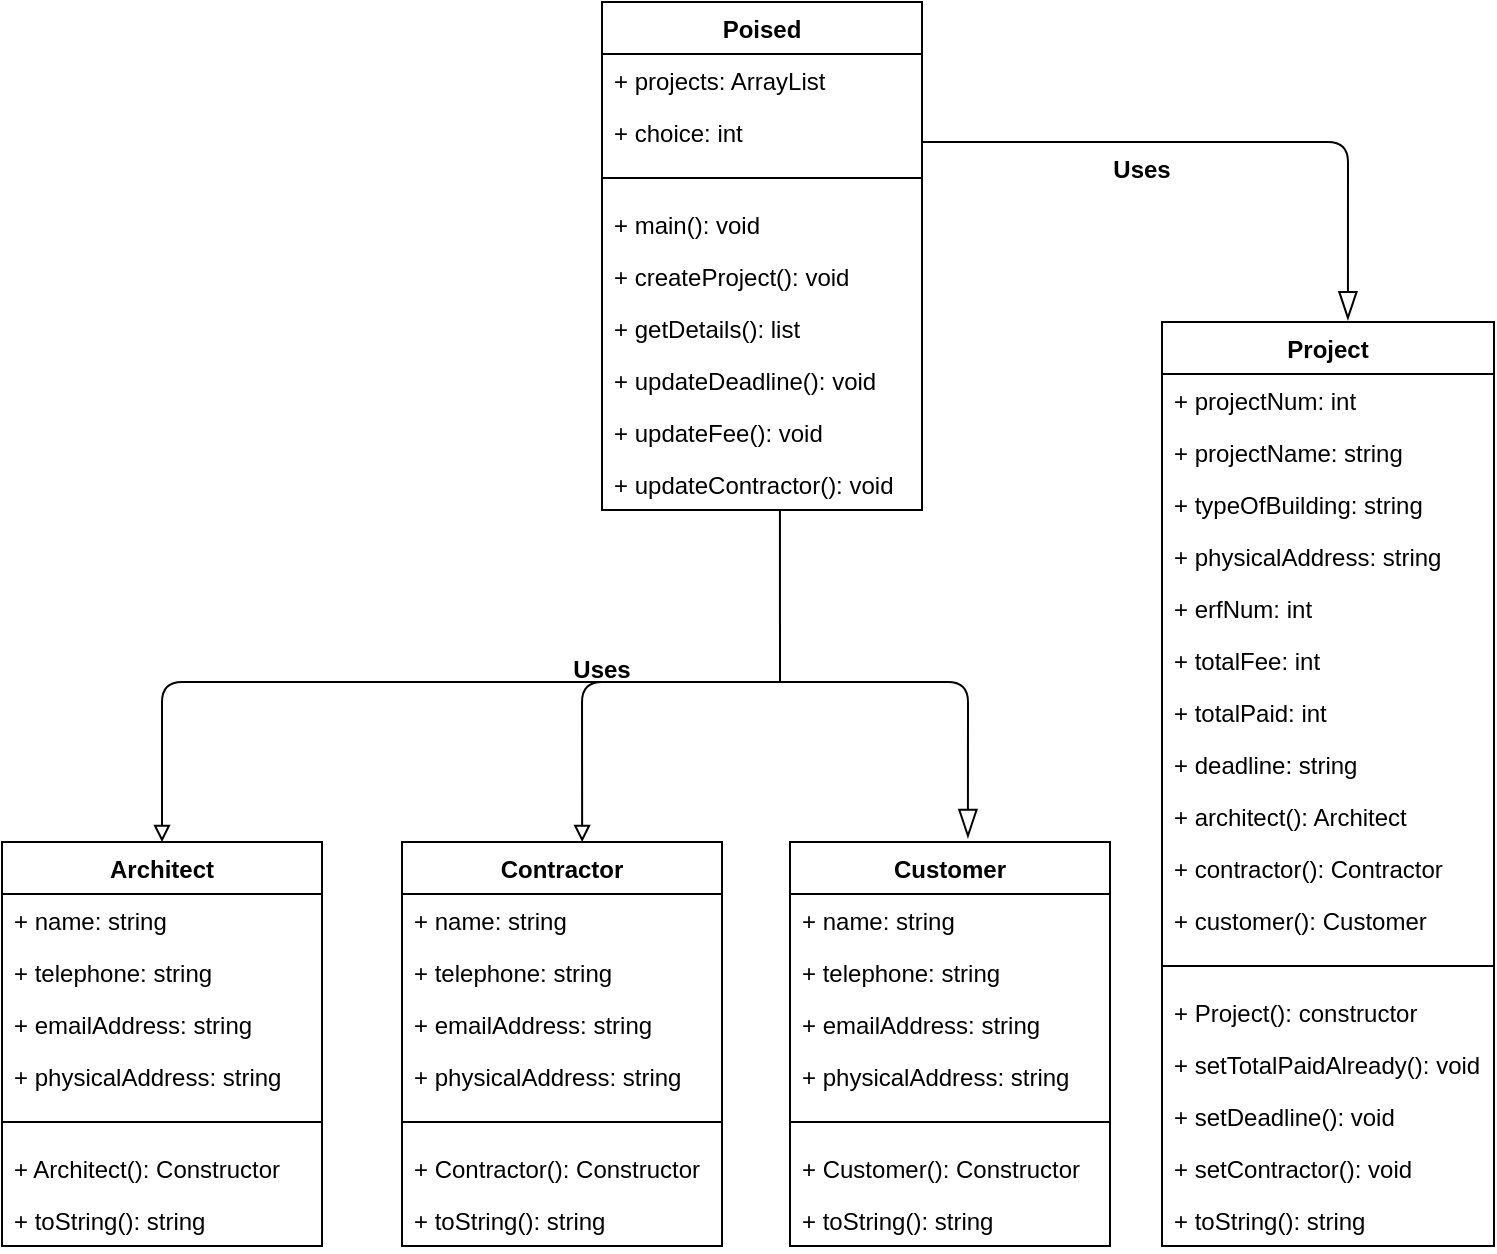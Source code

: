 <mxfile version="14.6.1" type="device"><diagram id="C5RBs43oDa-KdzZeNtuy" name="Page-1"><mxGraphModel dx="1422" dy="794" grid="1" gridSize="10" guides="1" tooltips="1" connect="1" arrows="1" fold="1" page="1" pageScale="1" pageWidth="827" pageHeight="1169" math="0" shadow="0"><root><mxCell id="WIyWlLk6GJQsqaUBKTNV-0"/><mxCell id="WIyWlLk6GJQsqaUBKTNV-1" parent="WIyWlLk6GJQsqaUBKTNV-0"/><mxCell id="GAJDjFGEv1BBkw3zhS1A-11" value="Poised" style="swimlane;fontStyle=1;align=center;verticalAlign=top;childLayout=stackLayout;horizontal=1;startSize=26;horizontalStack=0;resizeParent=1;resizeParentMax=0;resizeLast=0;collapsible=1;marginBottom=0;" vertex="1" parent="WIyWlLk6GJQsqaUBKTNV-1"><mxGeometry x="320" y="10" width="160" height="254" as="geometry"/></mxCell><mxCell id="GAJDjFGEv1BBkw3zhS1A-124" value="" style="endArrow=blockThin;endFill=0;endSize=12;html=1;entryX=0.56;entryY=-0.002;entryDx=0;entryDy=0;entryPerimeter=0;" edge="1" parent="GAJDjFGEv1BBkw3zhS1A-11" target="GAJDjFGEv1BBkw3zhS1A-23"><mxGeometry width="160" relative="1" as="geometry"><mxPoint x="160" y="70" as="sourcePoint"/><mxPoint x="360" y="76" as="targetPoint"/><Array as="points"><mxPoint x="373" y="70"/></Array></mxGeometry></mxCell><mxCell id="GAJDjFGEv1BBkw3zhS1A-12" value="+ projects: ArrayList" style="text;strokeColor=none;fillColor=none;align=left;verticalAlign=top;spacingLeft=4;spacingRight=4;overflow=hidden;rotatable=0;points=[[0,0.5],[1,0.5]];portConstraint=eastwest;" vertex="1" parent="GAJDjFGEv1BBkw3zhS1A-11"><mxGeometry y="26" width="160" height="26" as="geometry"/></mxCell><mxCell id="GAJDjFGEv1BBkw3zhS1A-15" value="+ choice: int" style="text;strokeColor=none;fillColor=none;align=left;verticalAlign=top;spacingLeft=4;spacingRight=4;overflow=hidden;rotatable=0;points=[[0,0.5],[1,0.5]];portConstraint=eastwest;" vertex="1" parent="GAJDjFGEv1BBkw3zhS1A-11"><mxGeometry y="52" width="160" height="26" as="geometry"/></mxCell><mxCell id="GAJDjFGEv1BBkw3zhS1A-13" value="" style="line;strokeWidth=1;fillColor=none;align=left;verticalAlign=middle;spacingTop=-1;spacingLeft=3;spacingRight=3;rotatable=0;labelPosition=right;points=[];portConstraint=eastwest;" vertex="1" parent="GAJDjFGEv1BBkw3zhS1A-11"><mxGeometry y="78" width="160" height="20" as="geometry"/></mxCell><mxCell id="GAJDjFGEv1BBkw3zhS1A-14" value="+ main(): void" style="text;strokeColor=none;fillColor=none;align=left;verticalAlign=top;spacingLeft=4;spacingRight=4;overflow=hidden;rotatable=0;points=[[0,0.5],[1,0.5]];portConstraint=eastwest;" vertex="1" parent="GAJDjFGEv1BBkw3zhS1A-11"><mxGeometry y="98" width="160" height="26" as="geometry"/></mxCell><mxCell id="GAJDjFGEv1BBkw3zhS1A-18" value="+ createProject(): void" style="text;strokeColor=none;fillColor=none;align=left;verticalAlign=top;spacingLeft=4;spacingRight=4;overflow=hidden;rotatable=0;points=[[0,0.5],[1,0.5]];portConstraint=eastwest;" vertex="1" parent="GAJDjFGEv1BBkw3zhS1A-11"><mxGeometry y="124" width="160" height="26" as="geometry"/></mxCell><mxCell id="GAJDjFGEv1BBkw3zhS1A-19" value="+ getDetails(): list" style="text;strokeColor=none;fillColor=none;align=left;verticalAlign=top;spacingLeft=4;spacingRight=4;overflow=hidden;rotatable=0;points=[[0,0.5],[1,0.5]];portConstraint=eastwest;" vertex="1" parent="GAJDjFGEv1BBkw3zhS1A-11"><mxGeometry y="150" width="160" height="26" as="geometry"/></mxCell><mxCell id="GAJDjFGEv1BBkw3zhS1A-20" value="+ updateDeadline(): void" style="text;strokeColor=none;fillColor=none;align=left;verticalAlign=top;spacingLeft=4;spacingRight=4;overflow=hidden;rotatable=0;points=[[0,0.5],[1,0.5]];portConstraint=eastwest;" vertex="1" parent="GAJDjFGEv1BBkw3zhS1A-11"><mxGeometry y="176" width="160" height="26" as="geometry"/></mxCell><mxCell id="GAJDjFGEv1BBkw3zhS1A-21" value="+ updateFee(): void" style="text;strokeColor=none;fillColor=none;align=left;verticalAlign=top;spacingLeft=4;spacingRight=4;overflow=hidden;rotatable=0;points=[[0,0.5],[1,0.5]];portConstraint=eastwest;" vertex="1" parent="GAJDjFGEv1BBkw3zhS1A-11"><mxGeometry y="202" width="160" height="26" as="geometry"/></mxCell><mxCell id="GAJDjFGEv1BBkw3zhS1A-22" value="+ updateContractor(): void" style="text;strokeColor=none;fillColor=none;align=left;verticalAlign=top;spacingLeft=4;spacingRight=4;overflow=hidden;rotatable=0;points=[[0,0.5],[1,0.5]];portConstraint=eastwest;" vertex="1" parent="GAJDjFGEv1BBkw3zhS1A-11"><mxGeometry y="228" width="160" height="26" as="geometry"/></mxCell><mxCell id="GAJDjFGEv1BBkw3zhS1A-23" value="Project" style="swimlane;fontStyle=1;align=center;verticalAlign=top;childLayout=stackLayout;horizontal=1;startSize=26;horizontalStack=0;resizeParent=1;resizeParentMax=0;resizeLast=0;collapsible=1;marginBottom=0;" vertex="1" parent="WIyWlLk6GJQsqaUBKTNV-1"><mxGeometry x="600" y="170" width="166" height="462" as="geometry"/></mxCell><mxCell id="GAJDjFGEv1BBkw3zhS1A-24" value="+ projectNum: int" style="text;strokeColor=none;fillColor=none;align=left;verticalAlign=top;spacingLeft=4;spacingRight=4;overflow=hidden;rotatable=0;points=[[0,0.5],[1,0.5]];portConstraint=eastwest;" vertex="1" parent="GAJDjFGEv1BBkw3zhS1A-23"><mxGeometry y="26" width="166" height="26" as="geometry"/></mxCell><mxCell id="GAJDjFGEv1BBkw3zhS1A-25" value="+ projectName: string" style="text;strokeColor=none;fillColor=none;align=left;verticalAlign=top;spacingLeft=4;spacingRight=4;overflow=hidden;rotatable=0;points=[[0,0.5],[1,0.5]];portConstraint=eastwest;" vertex="1" parent="GAJDjFGEv1BBkw3zhS1A-23"><mxGeometry y="52" width="166" height="26" as="geometry"/></mxCell><mxCell id="GAJDjFGEv1BBkw3zhS1A-33" value="+ typeOfBuilding: string" style="text;strokeColor=none;fillColor=none;align=left;verticalAlign=top;spacingLeft=4;spacingRight=4;overflow=hidden;rotatable=0;points=[[0,0.5],[1,0.5]];portConstraint=eastwest;" vertex="1" parent="GAJDjFGEv1BBkw3zhS1A-23"><mxGeometry y="78" width="166" height="26" as="geometry"/></mxCell><mxCell id="GAJDjFGEv1BBkw3zhS1A-34" value="+ physicalAddress: string" style="text;strokeColor=none;fillColor=none;align=left;verticalAlign=top;spacingLeft=4;spacingRight=4;overflow=hidden;rotatable=0;points=[[0,0.5],[1,0.5]];portConstraint=eastwest;" vertex="1" parent="GAJDjFGEv1BBkw3zhS1A-23"><mxGeometry y="104" width="166" height="26" as="geometry"/></mxCell><mxCell id="GAJDjFGEv1BBkw3zhS1A-35" value="+ erfNum: int" style="text;strokeColor=none;fillColor=none;align=left;verticalAlign=top;spacingLeft=4;spacingRight=4;overflow=hidden;rotatable=0;points=[[0,0.5],[1,0.5]];portConstraint=eastwest;" vertex="1" parent="GAJDjFGEv1BBkw3zhS1A-23"><mxGeometry y="130" width="166" height="26" as="geometry"/></mxCell><mxCell id="GAJDjFGEv1BBkw3zhS1A-36" value="+ totalFee: int" style="text;strokeColor=none;fillColor=none;align=left;verticalAlign=top;spacingLeft=4;spacingRight=4;overflow=hidden;rotatable=0;points=[[0,0.5],[1,0.5]];portConstraint=eastwest;" vertex="1" parent="GAJDjFGEv1BBkw3zhS1A-23"><mxGeometry y="156" width="166" height="26" as="geometry"/></mxCell><mxCell id="GAJDjFGEv1BBkw3zhS1A-37" value="+ totalPaid: int" style="text;strokeColor=none;fillColor=none;align=left;verticalAlign=top;spacingLeft=4;spacingRight=4;overflow=hidden;rotatable=0;points=[[0,0.5],[1,0.5]];portConstraint=eastwest;" vertex="1" parent="GAJDjFGEv1BBkw3zhS1A-23"><mxGeometry y="182" width="166" height="26" as="geometry"/></mxCell><mxCell id="GAJDjFGEv1BBkw3zhS1A-58" value="+ deadline: string" style="text;strokeColor=none;fillColor=none;align=left;verticalAlign=top;spacingLeft=4;spacingRight=4;overflow=hidden;rotatable=0;points=[[0,0.5],[1,0.5]];portConstraint=eastwest;" vertex="1" parent="GAJDjFGEv1BBkw3zhS1A-23"><mxGeometry y="208" width="166" height="26" as="geometry"/></mxCell><mxCell id="GAJDjFGEv1BBkw3zhS1A-60" value="+ architect(): Architect" style="text;strokeColor=none;fillColor=none;align=left;verticalAlign=top;spacingLeft=4;spacingRight=4;overflow=hidden;rotatable=0;points=[[0,0.5],[1,0.5]];portConstraint=eastwest;" vertex="1" parent="GAJDjFGEv1BBkw3zhS1A-23"><mxGeometry y="234" width="166" height="26" as="geometry"/></mxCell><mxCell id="GAJDjFGEv1BBkw3zhS1A-61" value="+ contractor(): Contractor" style="text;strokeColor=none;fillColor=none;align=left;verticalAlign=top;spacingLeft=4;spacingRight=4;overflow=hidden;rotatable=0;points=[[0,0.5],[1,0.5]];portConstraint=eastwest;" vertex="1" parent="GAJDjFGEv1BBkw3zhS1A-23"><mxGeometry y="260" width="166" height="26" as="geometry"/></mxCell><mxCell id="GAJDjFGEv1BBkw3zhS1A-62" value="+ customer(): Customer" style="text;strokeColor=none;fillColor=none;align=left;verticalAlign=top;spacingLeft=4;spacingRight=4;overflow=hidden;rotatable=0;points=[[0,0.5],[1,0.5]];portConstraint=eastwest;" vertex="1" parent="GAJDjFGEv1BBkw3zhS1A-23"><mxGeometry y="286" width="166" height="26" as="geometry"/></mxCell><mxCell id="GAJDjFGEv1BBkw3zhS1A-26" value="" style="line;strokeWidth=1;fillColor=none;align=left;verticalAlign=middle;spacingTop=-1;spacingLeft=3;spacingRight=3;rotatable=0;labelPosition=right;points=[];portConstraint=eastwest;" vertex="1" parent="GAJDjFGEv1BBkw3zhS1A-23"><mxGeometry y="312" width="166" height="20" as="geometry"/></mxCell><mxCell id="GAJDjFGEv1BBkw3zhS1A-27" value="+ Project(): constructor" style="text;strokeColor=none;fillColor=none;align=left;verticalAlign=top;spacingLeft=4;spacingRight=4;overflow=hidden;rotatable=0;points=[[0,0.5],[1,0.5]];portConstraint=eastwest;" vertex="1" parent="GAJDjFGEv1BBkw3zhS1A-23"><mxGeometry y="332" width="166" height="26" as="geometry"/></mxCell><mxCell id="GAJDjFGEv1BBkw3zhS1A-28" value="+ setTotalPaidAlready(): void" style="text;strokeColor=none;fillColor=none;align=left;verticalAlign=top;spacingLeft=4;spacingRight=4;overflow=hidden;rotatable=0;points=[[0,0.5],[1,0.5]];portConstraint=eastwest;" vertex="1" parent="GAJDjFGEv1BBkw3zhS1A-23"><mxGeometry y="358" width="166" height="26" as="geometry"/></mxCell><mxCell id="GAJDjFGEv1BBkw3zhS1A-29" value="+ setDeadline(): void" style="text;strokeColor=none;fillColor=none;align=left;verticalAlign=top;spacingLeft=4;spacingRight=4;overflow=hidden;rotatable=0;points=[[0,0.5],[1,0.5]];portConstraint=eastwest;" vertex="1" parent="GAJDjFGEv1BBkw3zhS1A-23"><mxGeometry y="384" width="166" height="26" as="geometry"/></mxCell><mxCell id="GAJDjFGEv1BBkw3zhS1A-30" value="+ setContractor(): void" style="text;strokeColor=none;fillColor=none;align=left;verticalAlign=top;spacingLeft=4;spacingRight=4;overflow=hidden;rotatable=0;points=[[0,0.5],[1,0.5]];portConstraint=eastwest;" vertex="1" parent="GAJDjFGEv1BBkw3zhS1A-23"><mxGeometry y="410" width="166" height="26" as="geometry"/></mxCell><mxCell id="GAJDjFGEv1BBkw3zhS1A-31" value="+ toString(): string" style="text;strokeColor=none;fillColor=none;align=left;verticalAlign=top;spacingLeft=4;spacingRight=4;overflow=hidden;rotatable=0;points=[[0,0.5],[1,0.5]];portConstraint=eastwest;" vertex="1" parent="GAJDjFGEv1BBkw3zhS1A-23"><mxGeometry y="436" width="166" height="26" as="geometry"/></mxCell><mxCell id="GAJDjFGEv1BBkw3zhS1A-83" value="Architect" style="swimlane;fontStyle=1;align=center;verticalAlign=top;childLayout=stackLayout;horizontal=1;startSize=26;horizontalStack=0;resizeParent=1;resizeParentMax=0;resizeLast=0;collapsible=1;marginBottom=0;" vertex="1" parent="WIyWlLk6GJQsqaUBKTNV-1"><mxGeometry x="20" y="430" width="160" height="202" as="geometry"/></mxCell><mxCell id="GAJDjFGEv1BBkw3zhS1A-84" value="+ name: string" style="text;strokeColor=none;fillColor=none;align=left;verticalAlign=top;spacingLeft=4;spacingRight=4;overflow=hidden;rotatable=0;points=[[0,0.5],[1,0.5]];portConstraint=eastwest;" vertex="1" parent="GAJDjFGEv1BBkw3zhS1A-83"><mxGeometry y="26" width="160" height="26" as="geometry"/></mxCell><mxCell id="GAJDjFGEv1BBkw3zhS1A-85" value="+ telephone: string" style="text;strokeColor=none;fillColor=none;align=left;verticalAlign=top;spacingLeft=4;spacingRight=4;overflow=hidden;rotatable=0;points=[[0,0.5],[1,0.5]];portConstraint=eastwest;" vertex="1" parent="GAJDjFGEv1BBkw3zhS1A-83"><mxGeometry y="52" width="160" height="26" as="geometry"/></mxCell><mxCell id="GAJDjFGEv1BBkw3zhS1A-93" value="+ emailAddress: string" style="text;strokeColor=none;fillColor=none;align=left;verticalAlign=top;spacingLeft=4;spacingRight=4;overflow=hidden;rotatable=0;points=[[0,0.5],[1,0.5]];portConstraint=eastwest;" vertex="1" parent="GAJDjFGEv1BBkw3zhS1A-83"><mxGeometry y="78" width="160" height="26" as="geometry"/></mxCell><mxCell id="GAJDjFGEv1BBkw3zhS1A-94" value="+ physicalAddress: string" style="text;strokeColor=none;fillColor=none;align=left;verticalAlign=top;spacingLeft=4;spacingRight=4;overflow=hidden;rotatable=0;points=[[0,0.5],[1,0.5]];portConstraint=eastwest;" vertex="1" parent="GAJDjFGEv1BBkw3zhS1A-83"><mxGeometry y="104" width="160" height="26" as="geometry"/></mxCell><mxCell id="GAJDjFGEv1BBkw3zhS1A-86" value="" style="line;strokeWidth=1;fillColor=none;align=left;verticalAlign=middle;spacingTop=-1;spacingLeft=3;spacingRight=3;rotatable=0;labelPosition=right;points=[];portConstraint=eastwest;" vertex="1" parent="GAJDjFGEv1BBkw3zhS1A-83"><mxGeometry y="130" width="160" height="20" as="geometry"/></mxCell><mxCell id="GAJDjFGEv1BBkw3zhS1A-87" value="+ Architect(): Constructor" style="text;strokeColor=none;fillColor=none;align=left;verticalAlign=top;spacingLeft=4;spacingRight=4;overflow=hidden;rotatable=0;points=[[0,0.5],[1,0.5]];portConstraint=eastwest;" vertex="1" parent="GAJDjFGEv1BBkw3zhS1A-83"><mxGeometry y="150" width="160" height="26" as="geometry"/></mxCell><mxCell id="GAJDjFGEv1BBkw3zhS1A-88" value="+ toString(): string" style="text;strokeColor=none;fillColor=none;align=left;verticalAlign=top;spacingLeft=4;spacingRight=4;overflow=hidden;rotatable=0;points=[[0,0.5],[1,0.5]];portConstraint=eastwest;" vertex="1" parent="GAJDjFGEv1BBkw3zhS1A-83"><mxGeometry y="176" width="160" height="26" as="geometry"/></mxCell><mxCell id="GAJDjFGEv1BBkw3zhS1A-95" value="Contractor" style="swimlane;fontStyle=1;align=center;verticalAlign=top;childLayout=stackLayout;horizontal=1;startSize=26;horizontalStack=0;resizeParent=1;resizeParentMax=0;resizeLast=0;collapsible=1;marginBottom=0;" vertex="1" parent="WIyWlLk6GJQsqaUBKTNV-1"><mxGeometry x="220" y="430" width="160" height="202" as="geometry"/></mxCell><mxCell id="GAJDjFGEv1BBkw3zhS1A-96" value="+ name: string" style="text;strokeColor=none;fillColor=none;align=left;verticalAlign=top;spacingLeft=4;spacingRight=4;overflow=hidden;rotatable=0;points=[[0,0.5],[1,0.5]];portConstraint=eastwest;" vertex="1" parent="GAJDjFGEv1BBkw3zhS1A-95"><mxGeometry y="26" width="160" height="26" as="geometry"/></mxCell><mxCell id="GAJDjFGEv1BBkw3zhS1A-97" value="+ telephone: string" style="text;strokeColor=none;fillColor=none;align=left;verticalAlign=top;spacingLeft=4;spacingRight=4;overflow=hidden;rotatable=0;points=[[0,0.5],[1,0.5]];portConstraint=eastwest;" vertex="1" parent="GAJDjFGEv1BBkw3zhS1A-95"><mxGeometry y="52" width="160" height="26" as="geometry"/></mxCell><mxCell id="GAJDjFGEv1BBkw3zhS1A-98" value="+ emailAddress: string" style="text;strokeColor=none;fillColor=none;align=left;verticalAlign=top;spacingLeft=4;spacingRight=4;overflow=hidden;rotatable=0;points=[[0,0.5],[1,0.5]];portConstraint=eastwest;" vertex="1" parent="GAJDjFGEv1BBkw3zhS1A-95"><mxGeometry y="78" width="160" height="26" as="geometry"/></mxCell><mxCell id="GAJDjFGEv1BBkw3zhS1A-99" value="+ physicalAddress: string" style="text;strokeColor=none;fillColor=none;align=left;verticalAlign=top;spacingLeft=4;spacingRight=4;overflow=hidden;rotatable=0;points=[[0,0.5],[1,0.5]];portConstraint=eastwest;" vertex="1" parent="GAJDjFGEv1BBkw3zhS1A-95"><mxGeometry y="104" width="160" height="26" as="geometry"/></mxCell><mxCell id="GAJDjFGEv1BBkw3zhS1A-100" value="" style="line;strokeWidth=1;fillColor=none;align=left;verticalAlign=middle;spacingTop=-1;spacingLeft=3;spacingRight=3;rotatable=0;labelPosition=right;points=[];portConstraint=eastwest;" vertex="1" parent="GAJDjFGEv1BBkw3zhS1A-95"><mxGeometry y="130" width="160" height="20" as="geometry"/></mxCell><mxCell id="GAJDjFGEv1BBkw3zhS1A-101" value="+ Contractor(): Constructor" style="text;strokeColor=none;fillColor=none;align=left;verticalAlign=top;spacingLeft=4;spacingRight=4;overflow=hidden;rotatable=0;points=[[0,0.5],[1,0.5]];portConstraint=eastwest;" vertex="1" parent="GAJDjFGEv1BBkw3zhS1A-95"><mxGeometry y="150" width="160" height="26" as="geometry"/></mxCell><mxCell id="GAJDjFGEv1BBkw3zhS1A-102" value="+ toString(): string" style="text;strokeColor=none;fillColor=none;align=left;verticalAlign=top;spacingLeft=4;spacingRight=4;overflow=hidden;rotatable=0;points=[[0,0.5],[1,0.5]];portConstraint=eastwest;" vertex="1" parent="GAJDjFGEv1BBkw3zhS1A-95"><mxGeometry y="176" width="160" height="26" as="geometry"/></mxCell><mxCell id="GAJDjFGEv1BBkw3zhS1A-103" value="Customer" style="swimlane;fontStyle=1;align=center;verticalAlign=top;childLayout=stackLayout;horizontal=1;startSize=26;horizontalStack=0;resizeParent=1;resizeParentMax=0;resizeLast=0;collapsible=1;marginBottom=0;" vertex="1" parent="WIyWlLk6GJQsqaUBKTNV-1"><mxGeometry x="414" y="430" width="160" height="202" as="geometry"/></mxCell><mxCell id="GAJDjFGEv1BBkw3zhS1A-104" value="+ name: string" style="text;strokeColor=none;fillColor=none;align=left;verticalAlign=top;spacingLeft=4;spacingRight=4;overflow=hidden;rotatable=0;points=[[0,0.5],[1,0.5]];portConstraint=eastwest;" vertex="1" parent="GAJDjFGEv1BBkw3zhS1A-103"><mxGeometry y="26" width="160" height="26" as="geometry"/></mxCell><mxCell id="GAJDjFGEv1BBkw3zhS1A-105" value="+ telephone: string" style="text;strokeColor=none;fillColor=none;align=left;verticalAlign=top;spacingLeft=4;spacingRight=4;overflow=hidden;rotatable=0;points=[[0,0.5],[1,0.5]];portConstraint=eastwest;" vertex="1" parent="GAJDjFGEv1BBkw3zhS1A-103"><mxGeometry y="52" width="160" height="26" as="geometry"/></mxCell><mxCell id="GAJDjFGEv1BBkw3zhS1A-106" value="+ emailAddress: string" style="text;strokeColor=none;fillColor=none;align=left;verticalAlign=top;spacingLeft=4;spacingRight=4;overflow=hidden;rotatable=0;points=[[0,0.5],[1,0.5]];portConstraint=eastwest;" vertex="1" parent="GAJDjFGEv1BBkw3zhS1A-103"><mxGeometry y="78" width="160" height="26" as="geometry"/></mxCell><mxCell id="GAJDjFGEv1BBkw3zhS1A-107" value="+ physicalAddress: string" style="text;strokeColor=none;fillColor=none;align=left;verticalAlign=top;spacingLeft=4;spacingRight=4;overflow=hidden;rotatable=0;points=[[0,0.5],[1,0.5]];portConstraint=eastwest;" vertex="1" parent="GAJDjFGEv1BBkw3zhS1A-103"><mxGeometry y="104" width="160" height="26" as="geometry"/></mxCell><mxCell id="GAJDjFGEv1BBkw3zhS1A-108" value="" style="line;strokeWidth=1;fillColor=none;align=left;verticalAlign=middle;spacingTop=-1;spacingLeft=3;spacingRight=3;rotatable=0;labelPosition=right;points=[];portConstraint=eastwest;" vertex="1" parent="GAJDjFGEv1BBkw3zhS1A-103"><mxGeometry y="130" width="160" height="20" as="geometry"/></mxCell><mxCell id="GAJDjFGEv1BBkw3zhS1A-109" value="+ Customer(): Constructor" style="text;strokeColor=none;fillColor=none;align=left;verticalAlign=top;spacingLeft=4;spacingRight=4;overflow=hidden;rotatable=0;points=[[0,0.5],[1,0.5]];portConstraint=eastwest;" vertex="1" parent="GAJDjFGEv1BBkw3zhS1A-103"><mxGeometry y="150" width="160" height="26" as="geometry"/></mxCell><mxCell id="GAJDjFGEv1BBkw3zhS1A-110" value="+ toString(): string" style="text;strokeColor=none;fillColor=none;align=left;verticalAlign=top;spacingLeft=4;spacingRight=4;overflow=hidden;rotatable=0;points=[[0,0.5],[1,0.5]];portConstraint=eastwest;" vertex="1" parent="GAJDjFGEv1BBkw3zhS1A-103"><mxGeometry y="176" width="160" height="26" as="geometry"/></mxCell><mxCell id="GAJDjFGEv1BBkw3zhS1A-115" value="" style="endArrow=none;endFill=0;endSize=12;html=1;entryX=0.556;entryY=1;entryDx=0;entryDy=0;entryPerimeter=0;" edge="1" parent="WIyWlLk6GJQsqaUBKTNV-1" target="GAJDjFGEv1BBkw3zhS1A-22"><mxGeometry width="160" relative="1" as="geometry"><mxPoint x="409" y="350" as="sourcePoint"/><mxPoint x="490" y="350" as="targetPoint"/><Array as="points"/></mxGeometry></mxCell><mxCell id="GAJDjFGEv1BBkw3zhS1A-121" value="" style="endArrow=blockThin;endFill=0;endSize=12;html=1;entryX=0.556;entryY=-0.01;entryDx=0;entryDy=0;entryPerimeter=0;" edge="1" parent="WIyWlLk6GJQsqaUBKTNV-1" target="GAJDjFGEv1BBkw3zhS1A-103"><mxGeometry width="160" relative="1" as="geometry"><mxPoint x="410" y="350" as="sourcePoint"/><mxPoint x="570" y="350" as="targetPoint"/><Array as="points"><mxPoint x="503" y="350"/></Array></mxGeometry></mxCell><mxCell id="GAJDjFGEv1BBkw3zhS1A-122" value="" style="endArrow=none;endFill=0;endSize=12;html=1;exitX=0.563;exitY=0;exitDx=0;exitDy=0;exitPerimeter=0;startArrow=block;startFill=0;" edge="1" parent="WIyWlLk6GJQsqaUBKTNV-1" source="GAJDjFGEv1BBkw3zhS1A-95"><mxGeometry width="160" relative="1" as="geometry"><mxPoint x="253.5" y="320" as="sourcePoint"/><mxPoint x="410" y="350" as="targetPoint"/><Array as="points"><mxPoint x="310" y="350"/></Array></mxGeometry></mxCell><mxCell id="GAJDjFGEv1BBkw3zhS1A-123" value="" style="endArrow=none;endFill=0;endSize=12;html=1;exitX=0.5;exitY=0;exitDx=0;exitDy=0;startArrow=block;startFill=0;" edge="1" parent="WIyWlLk6GJQsqaUBKTNV-1" source="GAJDjFGEv1BBkw3zhS1A-83"><mxGeometry width="160" relative="1" as="geometry"><mxPoint x="220" y="280" as="sourcePoint"/><mxPoint x="340" y="350" as="targetPoint"/><Array as="points"><mxPoint x="100" y="350"/></Array></mxGeometry></mxCell><mxCell id="GAJDjFGEv1BBkw3zhS1A-130" value="Uses" style="text;align=center;fontStyle=1;verticalAlign=middle;spacingLeft=3;spacingRight=3;strokeColor=none;rotatable=0;points=[[0,0.5],[1,0.5]];portConstraint=eastwest;" vertex="1" parent="WIyWlLk6GJQsqaUBKTNV-1"><mxGeometry x="280" y="330" width="80" height="26" as="geometry"/></mxCell><mxCell id="GAJDjFGEv1BBkw3zhS1A-131" value="Uses" style="text;align=center;fontStyle=1;verticalAlign=middle;spacingLeft=3;spacingRight=3;strokeColor=none;rotatable=0;points=[[0,0.5],[1,0.5]];portConstraint=eastwest;" vertex="1" parent="WIyWlLk6GJQsqaUBKTNV-1"><mxGeometry x="550" y="80" width="80" height="26" as="geometry"/></mxCell></root></mxGraphModel></diagram></mxfile>